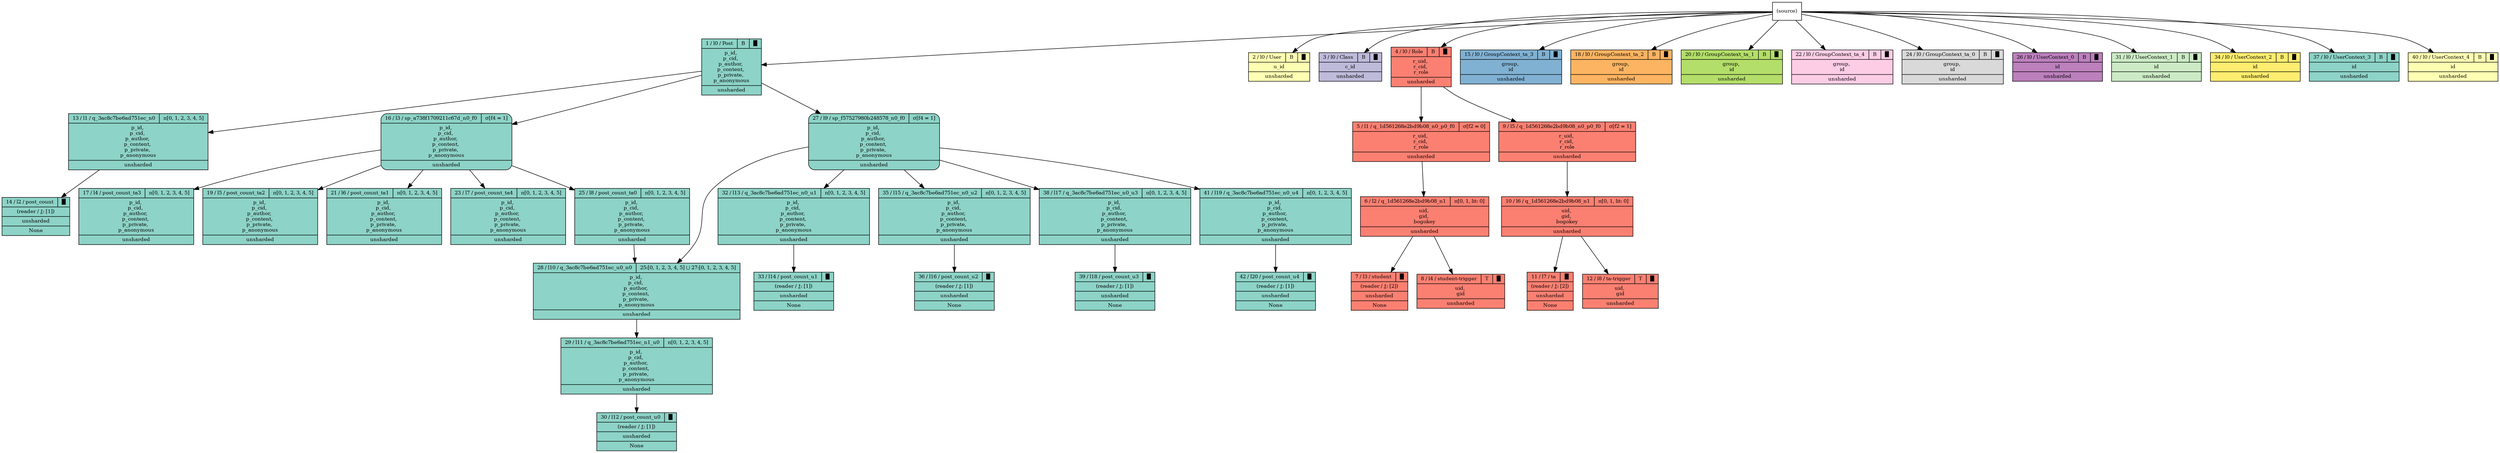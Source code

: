 digraph {{
    node [shape=record, fontsize=10]
    0 [style="filled", fillcolor=white, label="(source)"]
    1 [style="filled", fillcolor="/set312/1", label="{ { 1 / l0 / Post | B | █ } | p_id, \np_cid, \np_author, \np_content, \np_private, \np_anonymous | unsharded }"]
    2 [style="filled", fillcolor="/set312/2", label="{ { 2 / l0 / User | B | █ } | u_id | unsharded }"]
    3 [style="filled", fillcolor="/set312/3", label="{ { 3 / l0 / Class | B | █ } | c_id | unsharded }"]
    4 [style="filled", fillcolor="/set312/4", label="{ { 4 / l0 / Role | B | █ } | r_uid, \nr_cid, \nr_role | unsharded }"]
    5 [style="filled", fillcolor="/set312/4", label="{{ 5 / l1 / q_1d561268e2bd9b08_n0_p0_f0 | σ[f2 = 0]  } | r_uid, \nr_cid, \nr_role | unsharded }"]
    6 [style="filled", fillcolor="/set312/4", label="{{ 6 / l2 / q_1d561268e2bd9b08_n1 | π[0, 1, lit: 0]  } | uid, \ngid, \nbogokey | unsharded }"]
    7 [style="filled", fillcolor="/set312/4", label="{ { 7 / l3 / student | █ } | (reader / ⚷: [2]) | unsharded | None }"]
    8 [style="filled", fillcolor="/set312/4", label="{{ 8 / l4 / student-trigger | T | █ } | uid, \ngid | unsharded }"]
    9 [style="filled", fillcolor="/set312/4", label="{{ 9 / l5 / q_1d561268e2bd9b08_n0_p0_f0 | σ[f2 = 1]  } | r_uid, \nr_cid, \nr_role | unsharded }"]
    10 [style="filled", fillcolor="/set312/4", label="{{ 10 / l6 / q_1d561268e2bd9b08_n1 | π[0, 1, lit: 0]  } | uid, \ngid, \nbogokey | unsharded }"]
    11 [style="filled", fillcolor="/set312/4", label="{ { 11 / l7 / ta | █ } | (reader / ⚷: [2]) | unsharded | None }"]
    12 [style="filled", fillcolor="/set312/4", label="{{ 12 / l8 / ta-trigger | T | █ } | uid, \ngid | unsharded }"]
    13 [style="filled", fillcolor="/set312/1", label="{{ 13 / l1 / q_3ac8c7be6ad751ec_n0 | π[0, 1, 2, 3, 4, 5]  } | p_id, \np_cid, \np_author, \np_content, \np_private, \np_anonymous | unsharded }"]
    14 [style="filled", fillcolor="/set312/1", label="{ { 14 / l2 / post_count | █ } | (reader / ⚷: [1]) | unsharded | None }"]
    15 [style="filled", fillcolor="/set312/5", label="{ { 15 / l0 / GroupContext_ta_3 | B | █ } | group, \nid | unsharded }"]
    16 [style="filled,rounded", fillcolor="/set312/1", label="{{ 16 / l3 / sp_a738f1709211c67d_n0_f0 | σ[f4 = 1]  } | p_id, \np_cid, \np_author, \np_content, \np_private, \np_anonymous | unsharded }"]
    17 [style="filled", fillcolor="/set312/1", label="{{ 17 / l4 / post_count_ta3 | π[0, 1, 2, 3, 4, 5]  } | p_id, \np_cid, \np_author, \np_content, \np_private, \np_anonymous | unsharded }"]
    18 [style="filled", fillcolor="/set312/6", label="{ { 18 / l0 / GroupContext_ta_2 | B | █ } | group, \nid | unsharded }"]
    19 [style="filled", fillcolor="/set312/1", label="{{ 19 / l5 / post_count_ta2 | π[0, 1, 2, 3, 4, 5]  } | p_id, \np_cid, \np_author, \np_content, \np_private, \np_anonymous | unsharded }"]
    20 [style="filled", fillcolor="/set312/7", label="{ { 20 / l0 / GroupContext_ta_1 | B | █ } | group, \nid | unsharded }"]
    21 [style="filled", fillcolor="/set312/1", label="{{ 21 / l6 / post_count_ta1 | π[0, 1, 2, 3, 4, 5]  } | p_id, \np_cid, \np_author, \np_content, \np_private, \np_anonymous | unsharded }"]
    22 [style="filled", fillcolor="/set312/8", label="{ { 22 / l0 / GroupContext_ta_4 | B | █ } | group, \nid | unsharded }"]
    23 [style="filled", fillcolor="/set312/1", label="{{ 23 / l7 / post_count_ta4 | π[0, 1, 2, 3, 4, 5]  } | p_id, \np_cid, \np_author, \np_content, \np_private, \np_anonymous | unsharded }"]
    24 [style="filled", fillcolor="/set312/9", label="{ { 24 / l0 / GroupContext_ta_0 | B | █ } | group, \nid | unsharded }"]
    25 [style="filled", fillcolor="/set312/1", label="{{ 25 / l8 / post_count_ta0 | π[0, 1, 2, 3, 4, 5]  } | p_id, \np_cid, \np_author, \np_content, \np_private, \np_anonymous | unsharded }"]
    26 [style="filled", fillcolor="/set312/10", label="{ { 26 / l0 / UserContext_0 | B | █ } | id | unsharded }"]
    27 [style="filled,rounded", fillcolor="/set312/1", label="{{ 27 / l9 / sp_f57527980b248578_n0_f0 | σ[f4 = 1]  } | p_id, \np_cid, \np_author, \np_content, \np_private, \np_anonymous | unsharded }"]
    28 [style="filled", fillcolor="/set312/1", label="{{ 28 / l10 / q_3ac8c7be6ad751ec_u0_n0 | 25:[0, 1, 2, 3, 4, 5] ⋃ 27:[0, 1, 2, 3, 4, 5]  } | p_id, \np_cid, \np_author, \np_content, \np_private, \np_anonymous | unsharded }"]
    29 [style="filled", fillcolor="/set312/1", label="{{ 29 / l11 / q_3ac8c7be6ad751ec_n1_u0 | π[0, 1, 2, 3, 4, 5]  } | p_id, \np_cid, \np_author, \np_content, \np_private, \np_anonymous | unsharded }"]
    30 [style="filled", fillcolor="/set312/1", label="{ { 30 / l12 / post_count_u0 | █ } | (reader / ⚷: [1]) | unsharded | None }"]
    31 [style="filled", fillcolor="/set312/11", label="{ { 31 / l0 / UserContext_1 | B | █ } | id | unsharded }"]
    32 [style="filled", fillcolor="/set312/1", label="{{ 32 / l13 / q_3ac8c7be6ad751ec_n0_u1 | π[0, 1, 2, 3, 4, 5]  } | p_id, \np_cid, \np_author, \np_content, \np_private, \np_anonymous | unsharded }"]
    33 [style="filled", fillcolor="/set312/1", label="{ { 33 / l14 / post_count_u1 | █ } | (reader / ⚷: [1]) | unsharded | None }"]
    34 [style="filled", fillcolor="/set312/12", label="{ { 34 / l0 / UserContext_2 | B | █ } | id | unsharded }"]
    35 [style="filled", fillcolor="/set312/1", label="{{ 35 / l15 / q_3ac8c7be6ad751ec_n0_u2 | π[0, 1, 2, 3, 4, 5]  } | p_id, \np_cid, \np_author, \np_content, \np_private, \np_anonymous | unsharded }"]
    36 [style="filled", fillcolor="/set312/1", label="{ { 36 / l16 / post_count_u2 | █ } | (reader / ⚷: [1]) | unsharded | None }"]
    37 [style="filled", fillcolor="/set312/1", label="{ { 37 / l0 / UserContext_3 | B | █ } | id | unsharded }"]
    38 [style="filled", fillcolor="/set312/1", label="{{ 38 / l17 / q_3ac8c7be6ad751ec_n0_u3 | π[0, 1, 2, 3, 4, 5]  } | p_id, \np_cid, \np_author, \np_content, \np_private, \np_anonymous | unsharded }"]
    39 [style="filled", fillcolor="/set312/1", label="{ { 39 / l18 / post_count_u3 | █ } | (reader / ⚷: [1]) | unsharded | None }"]
    40 [style="filled", fillcolor="/set312/2", label="{ { 40 / l0 / UserContext_4 | B | █ } | id | unsharded }"]
    41 [style="filled", fillcolor="/set312/1", label="{{ 41 / l19 / q_3ac8c7be6ad751ec_n0_u4 | π[0, 1, 2, 3, 4, 5]  } | p_id, \np_cid, \np_author, \np_content, \np_private, \np_anonymous | unsharded }"]
    42 [style="filled", fillcolor="/set312/1", label="{ { 42 / l20 / post_count_u4 | █ } | (reader / ⚷: [1]) | unsharded | None }"]
    0 -> 1
    0 -> 2
    0 -> 3
    0 -> 4
    4 -> 5
    5 -> 6
    6 -> 7
    6 -> 8
    4 -> 9
    9 -> 10
    10 -> 11
    10 -> 12
    1 -> 13
    13 -> 14
    0 -> 15
    1 -> 16
    16 -> 17
    0 -> 18
    16 -> 19
    0 -> 20
    16 -> 21
    0 -> 22
    16 -> 23
    0 -> 24
    16 -> 25
    0 -> 26
    1 -> 27
    25 -> 28
    27 -> 28
    28 -> 29
    29 -> 30
    0 -> 31
    27 -> 32
    32 -> 33
    0 -> 34
    27 -> 35
    35 -> 36
    0 -> 37
    27 -> 38
    38 -> 39
    0 -> 40
    27 -> 41
    41 -> 42
}}